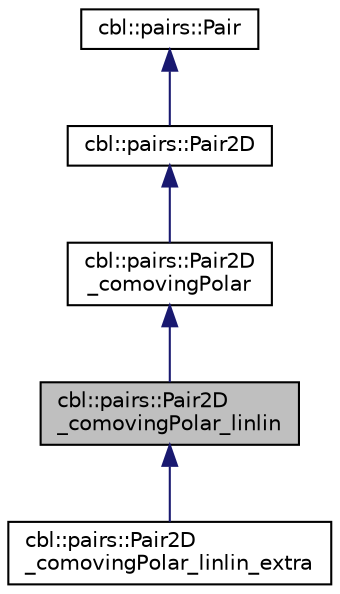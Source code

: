 digraph "cbl::pairs::Pair2D_comovingPolar_linlin"
{
  edge [fontname="Helvetica",fontsize="10",labelfontname="Helvetica",labelfontsize="10"];
  node [fontname="Helvetica",fontsize="10",shape=record];
  Node0 [label="cbl::pairs::Pair2D\l_comovingPolar_linlin",height=0.2,width=0.4,color="black", fillcolor="grey75", style="filled", fontcolor="black"];
  Node1 -> Node0 [dir="back",color="midnightblue",fontsize="10",style="solid",fontname="Helvetica"];
  Node1 [label="cbl::pairs::Pair2D\l_comovingPolar",height=0.2,width=0.4,color="black", fillcolor="white", style="filled",URL="$db/d3e/classcbl_1_1pairs_1_1Pair2D__comovingPolar.html",tooltip="The class Pair2D_comovingPolar. "];
  Node2 -> Node1 [dir="back",color="midnightblue",fontsize="10",style="solid",fontname="Helvetica"];
  Node2 [label="cbl::pairs::Pair2D",height=0.2,width=0.4,color="black", fillcolor="white", style="filled",URL="$d6/d99/classcbl_1_1pairs_1_1Pair2D.html",tooltip="The class Pair2D. "];
  Node3 -> Node2 [dir="back",color="midnightblue",fontsize="10",style="solid",fontname="Helvetica"];
  Node3 [label="cbl::pairs::Pair",height=0.2,width=0.4,color="black", fillcolor="white", style="filled",URL="$d2/db5/classcbl_1_1pairs_1_1Pair.html",tooltip="The class Pair. "];
  Node0 -> Node4 [dir="back",color="midnightblue",fontsize="10",style="solid",fontname="Helvetica"];
  Node4 [label="cbl::pairs::Pair2D\l_comovingPolar_linlin_extra",height=0.2,width=0.4,color="black", fillcolor="white", style="filled",URL="$d8/d33/classcbl_1_1pairs_1_1Pair2D__comovingPolar__linlin__extra.html",tooltip="The class Pair2D_comovingPolar_linlin_extra. "];
}
